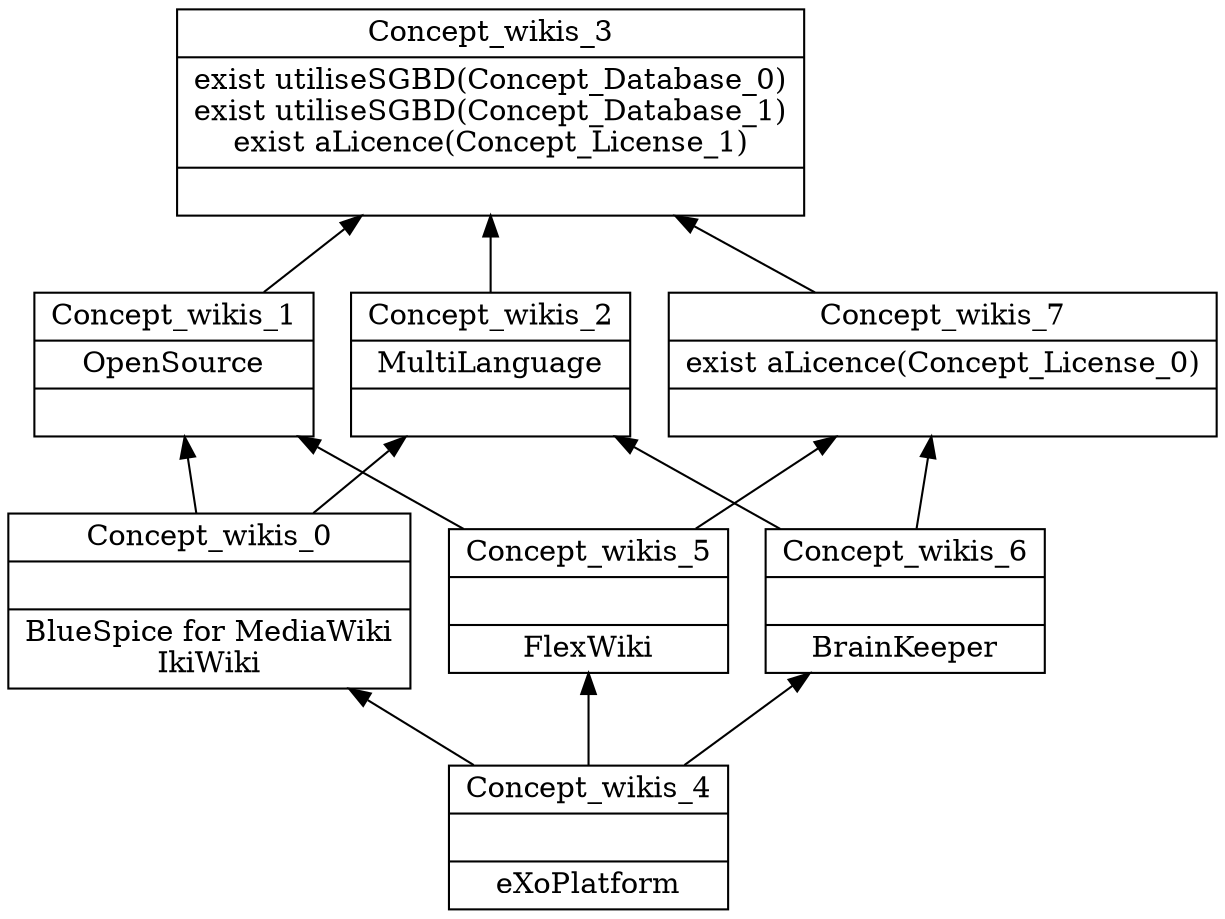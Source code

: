 digraph G { 
	rankdir=BT;
1 [shape=record,label="{Concept_wikis_3|exist utiliseSGBD(Concept_Database_0)\nexist utiliseSGBD(Concept_Database_1)\nexist aLicence(Concept_License_1)\n|}"];
2 [shape=record,label="{Concept_wikis_1|OpenSource\n|}"];
3 [shape=record,label="{Concept_wikis_0||BlueSpice for MediaWiki\nIkiWiki\n}"];
4 [shape=record,label="{Concept_wikis_2|MultiLanguage\n|}"];
5 [shape=record,label="{Concept_wikis_4||eXoPlatform\n}"];
6 [shape=record,label="{Concept_wikis_5||FlexWiki\n}"];
7 [shape=record,label="{Concept_wikis_6||BrainKeeper\n}"];
8 [shape=record,label="{Concept_wikis_7|exist aLicence(Concept_License_0)\n|}"];
	2 -> 1
	8 -> 1
	4 -> 1
	3 -> 2
	6 -> 2
	5 -> 3
	3 -> 4
	7 -> 4
	5 -> 6
	5 -> 7
	7 -> 8
	6 -> 8
}